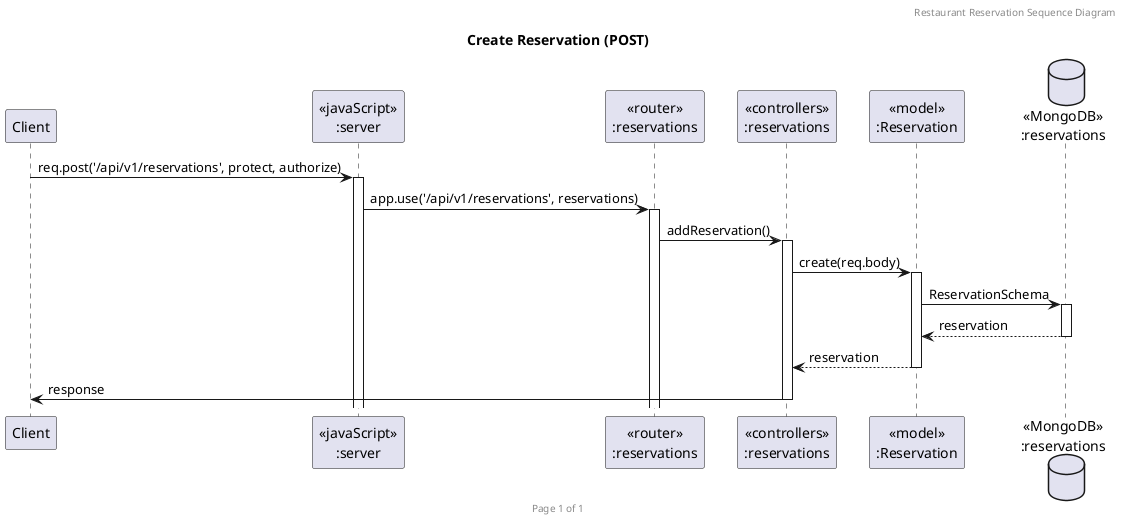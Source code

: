 @startuml Create Reservation (POST)

header Restaurant Reservation Sequence Diagram
footer Page %page% of %lastpage%
title "Create Reservation (POST)"

participant "Client" as client
participant "<<javaScript>>\n:server" as server
participant "<<router>>\n:reservations" as routerReservations
participant "<<controllers>>\n:reservations" as controllersReservations
participant "<<model>>\n:Reservation" as modelReservation
database "<<MongoDB>>\n:reservations" as ReservationsDatabase

client->server ++: req.post('/api/v1/reservations', protect, authorize)
server->routerReservations ++: app.use('/api/v1/reservations', reservations)
routerReservations -> controllersReservations ++: addReservation()
controllersReservations->modelReservation ++: create(req.body)
modelReservation -> ReservationsDatabase ++: ReservationSchema
ReservationsDatabase --> modelReservation --: reservation
controllersReservations <-- modelReservation --: reservation
controllersReservations->client --: response

@enduml
